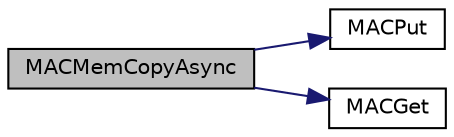 digraph "MACMemCopyAsync"
{
  edge [fontname="Helvetica",fontsize="10",labelfontname="Helvetica",labelfontsize="10"];
  node [fontname="Helvetica",fontsize="10",shape=record];
  rankdir="LR";
  Node1 [label="MACMemCopyAsync",height=0.2,width=0.4,color="black", fillcolor="grey75", style="filled", fontcolor="black"];
  Node1 -> Node2 [color="midnightblue",fontsize="10",style="solid",fontname="Helvetica"];
  Node2 [label="MACPut",height=0.2,width=0.4,color="black", fillcolor="white", style="filled",URL="$_e_n_c28_j60_8c.html#a9a1910d847af55acbfd90ef175be44b9"];
  Node1 -> Node3 [color="midnightblue",fontsize="10",style="solid",fontname="Helvetica"];
  Node3 [label="MACGet",height=0.2,width=0.4,color="black", fillcolor="white", style="filled",URL="$_e_n_c28_j60_8c.html#aa6349c5f4caefa31c52a7ad03e3213f4"];
}
